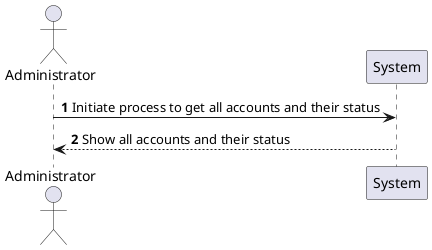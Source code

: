 @startuml
'https://plantuml.com/sequence-diagram

actor Administrator as Admin
participant System as Sys
autonumber

Admin -> Sys: Initiate process to get all accounts and their status
Sys --> Admin: Show all accounts and their status

@enduml